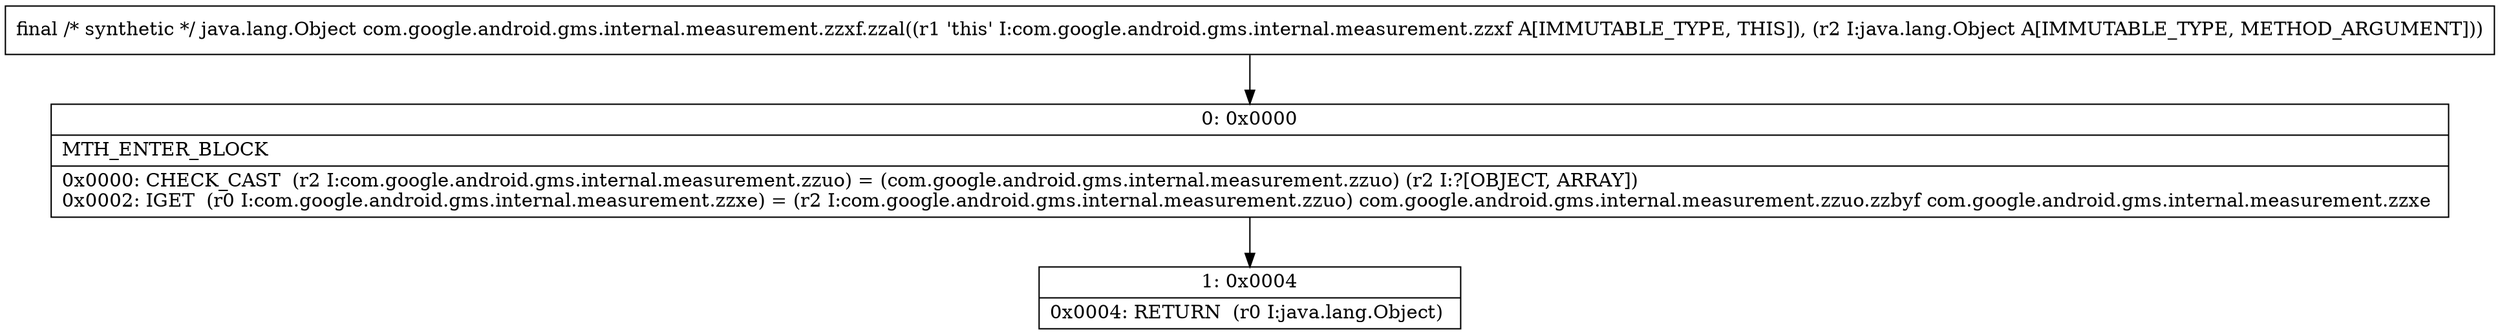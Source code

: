 digraph "CFG forcom.google.android.gms.internal.measurement.zzxf.zzal(Ljava\/lang\/Object;)Ljava\/lang\/Object;" {
Node_0 [shape=record,label="{0\:\ 0x0000|MTH_ENTER_BLOCK\l|0x0000: CHECK_CAST  (r2 I:com.google.android.gms.internal.measurement.zzuo) = (com.google.android.gms.internal.measurement.zzuo) (r2 I:?[OBJECT, ARRAY]) \l0x0002: IGET  (r0 I:com.google.android.gms.internal.measurement.zzxe) = (r2 I:com.google.android.gms.internal.measurement.zzuo) com.google.android.gms.internal.measurement.zzuo.zzbyf com.google.android.gms.internal.measurement.zzxe \l}"];
Node_1 [shape=record,label="{1\:\ 0x0004|0x0004: RETURN  (r0 I:java.lang.Object) \l}"];
MethodNode[shape=record,label="{final \/* synthetic *\/ java.lang.Object com.google.android.gms.internal.measurement.zzxf.zzal((r1 'this' I:com.google.android.gms.internal.measurement.zzxf A[IMMUTABLE_TYPE, THIS]), (r2 I:java.lang.Object A[IMMUTABLE_TYPE, METHOD_ARGUMENT])) }"];
MethodNode -> Node_0;
Node_0 -> Node_1;
}

